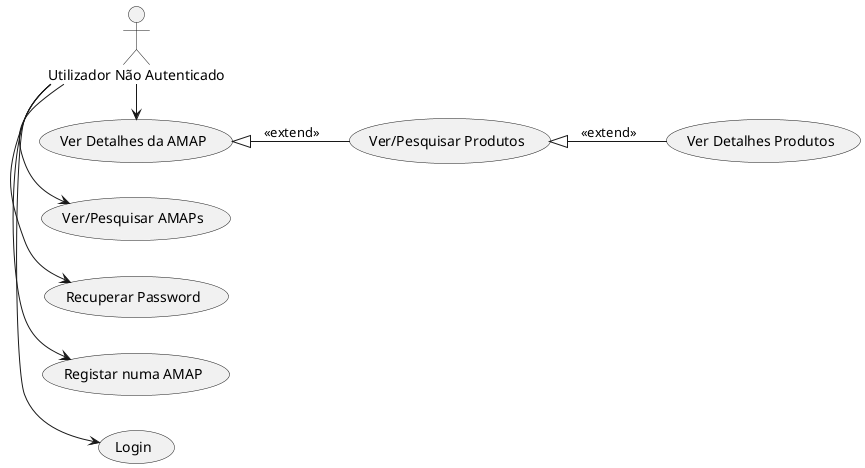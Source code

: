 @startuml
left to right direction
actor "Utilizador Não Autenticado" as UnauthUser

UnauthUser -> (Login)
UnauthUser -> (Registar numa AMAP)
UnauthUser -> (Recuperar Password)
UnauthUser -> (Ver/Pesquisar AMAPs)
UnauthUser -> (Ver Detalhes da AMAP)
(Ver Detalhes da AMAP) <|-- (Ver/Pesquisar Produtos) : <<extend>>
(Ver/Pesquisar Produtos) <|-- (Ver Detalhes Produtos) : <<extend>>

@enduml